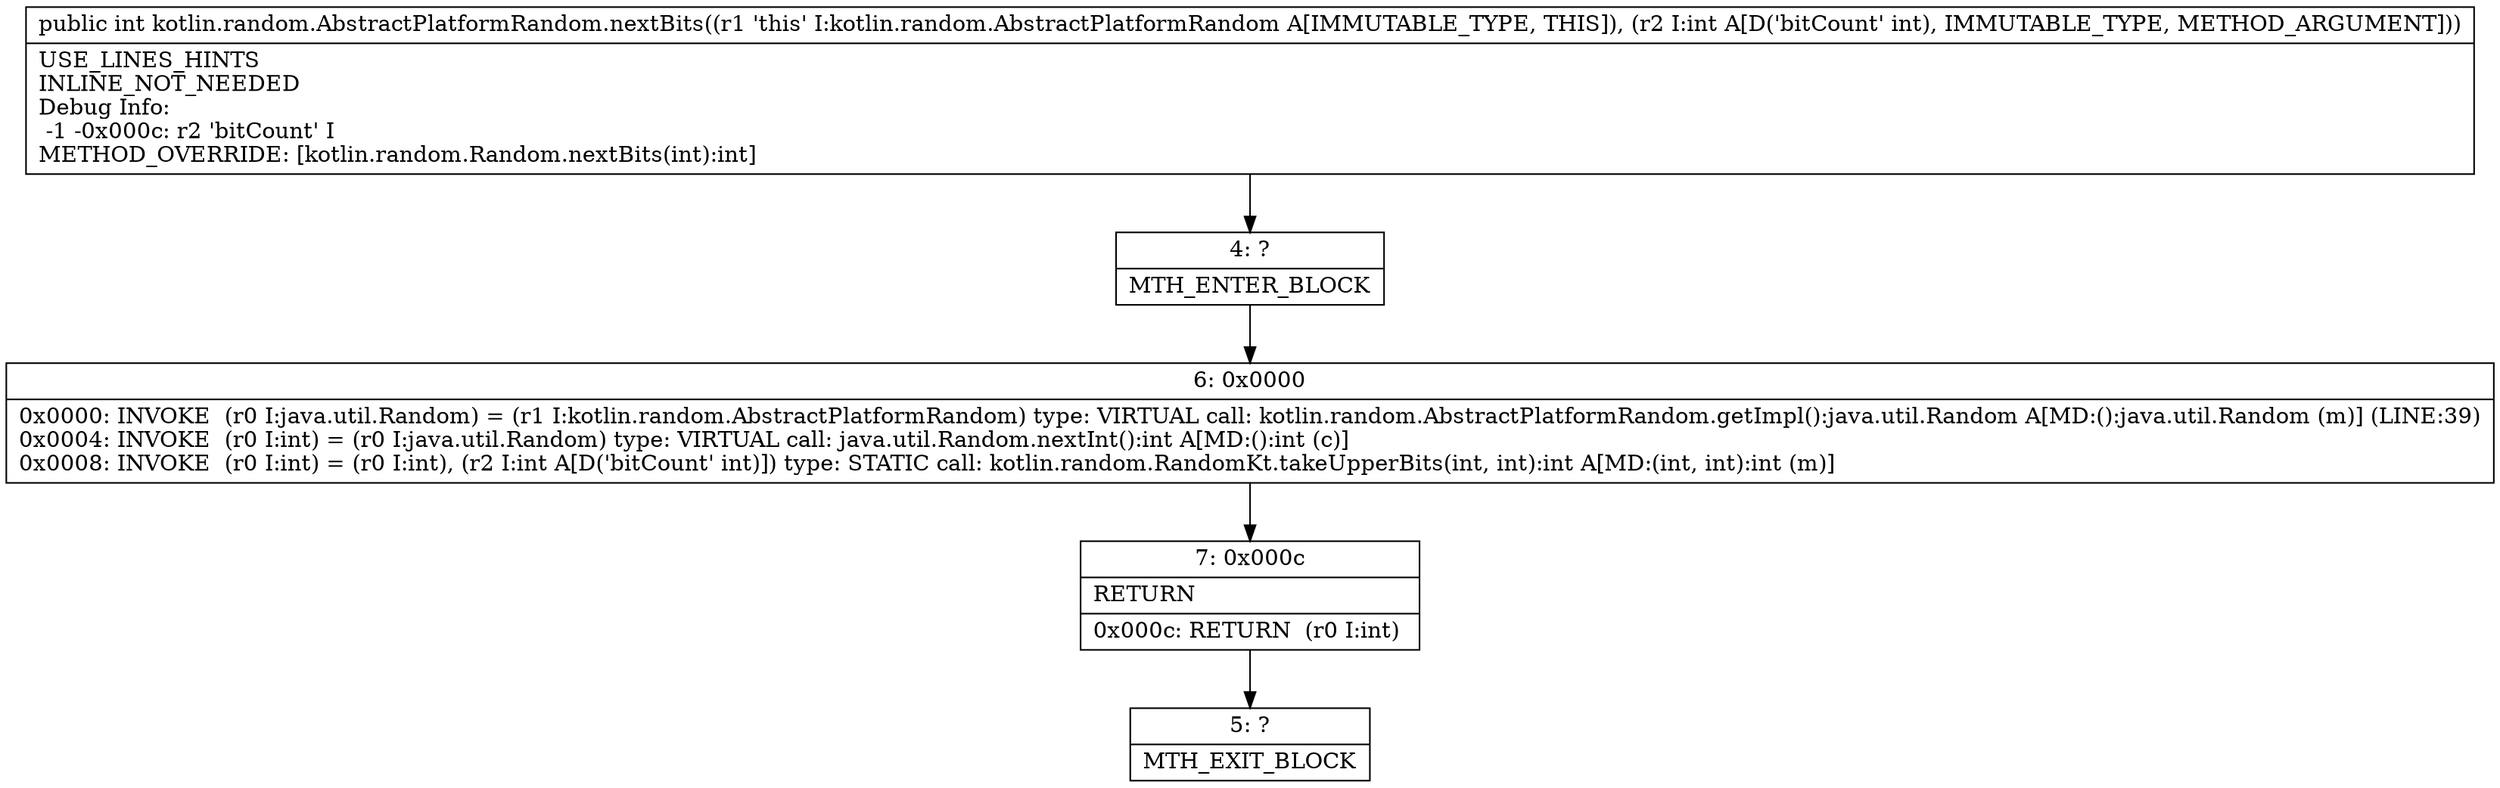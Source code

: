 digraph "CFG forkotlin.random.AbstractPlatformRandom.nextBits(I)I" {
Node_4 [shape=record,label="{4\:\ ?|MTH_ENTER_BLOCK\l}"];
Node_6 [shape=record,label="{6\:\ 0x0000|0x0000: INVOKE  (r0 I:java.util.Random) = (r1 I:kotlin.random.AbstractPlatformRandom) type: VIRTUAL call: kotlin.random.AbstractPlatformRandom.getImpl():java.util.Random A[MD:():java.util.Random (m)] (LINE:39)\l0x0004: INVOKE  (r0 I:int) = (r0 I:java.util.Random) type: VIRTUAL call: java.util.Random.nextInt():int A[MD:():int (c)]\l0x0008: INVOKE  (r0 I:int) = (r0 I:int), (r2 I:int A[D('bitCount' int)]) type: STATIC call: kotlin.random.RandomKt.takeUpperBits(int, int):int A[MD:(int, int):int (m)]\l}"];
Node_7 [shape=record,label="{7\:\ 0x000c|RETURN\l|0x000c: RETURN  (r0 I:int) \l}"];
Node_5 [shape=record,label="{5\:\ ?|MTH_EXIT_BLOCK\l}"];
MethodNode[shape=record,label="{public int kotlin.random.AbstractPlatformRandom.nextBits((r1 'this' I:kotlin.random.AbstractPlatformRandom A[IMMUTABLE_TYPE, THIS]), (r2 I:int A[D('bitCount' int), IMMUTABLE_TYPE, METHOD_ARGUMENT]))  | USE_LINES_HINTS\lINLINE_NOT_NEEDED\lDebug Info:\l  \-1 \-0x000c: r2 'bitCount' I\lMETHOD_OVERRIDE: [kotlin.random.Random.nextBits(int):int]\l}"];
MethodNode -> Node_4;Node_4 -> Node_6;
Node_6 -> Node_7;
Node_7 -> Node_5;
}

